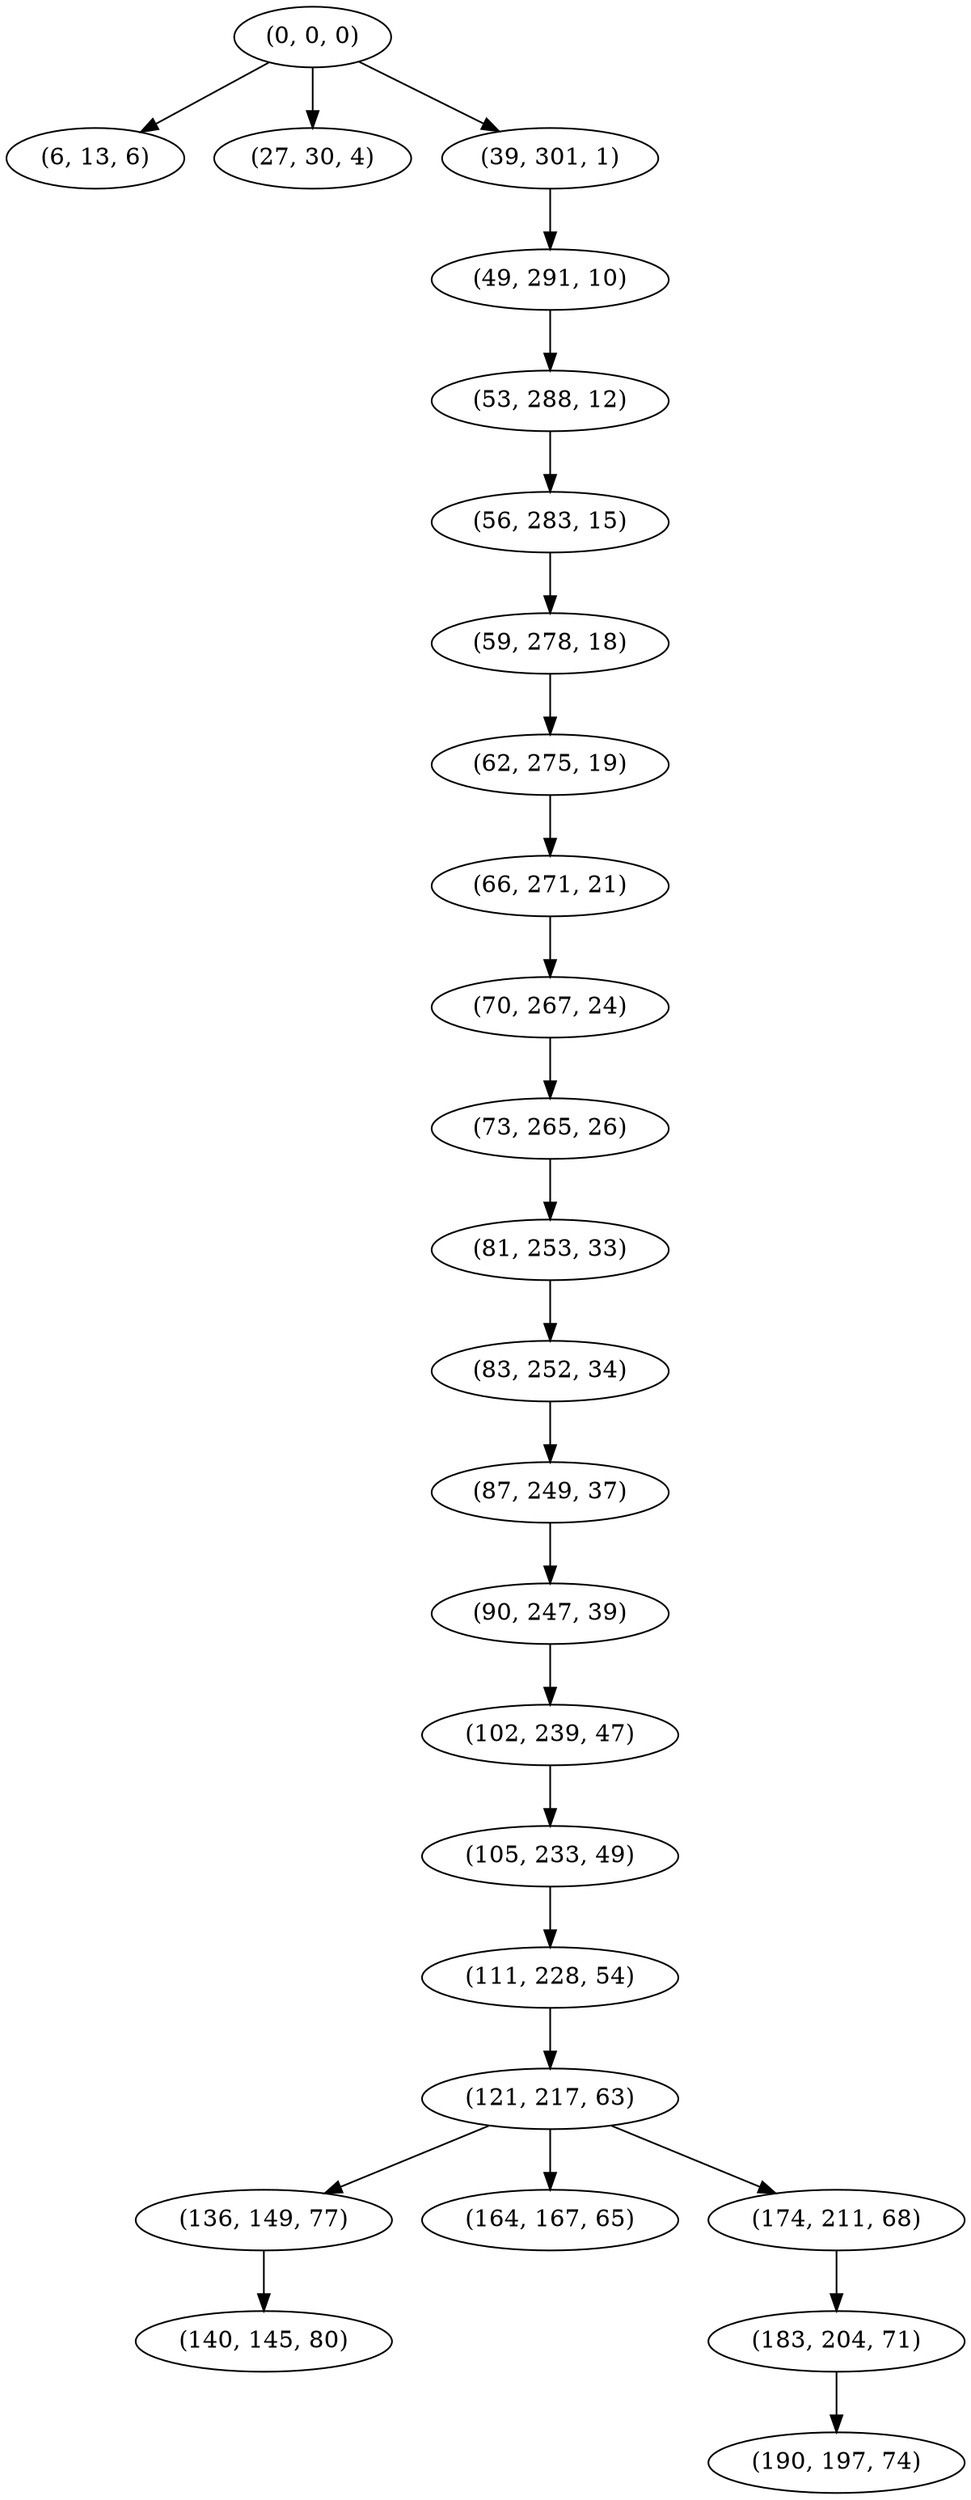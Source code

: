 digraph tree {
    "(0, 0, 0)";
    "(6, 13, 6)";
    "(27, 30, 4)";
    "(39, 301, 1)";
    "(49, 291, 10)";
    "(53, 288, 12)";
    "(56, 283, 15)";
    "(59, 278, 18)";
    "(62, 275, 19)";
    "(66, 271, 21)";
    "(70, 267, 24)";
    "(73, 265, 26)";
    "(81, 253, 33)";
    "(83, 252, 34)";
    "(87, 249, 37)";
    "(90, 247, 39)";
    "(102, 239, 47)";
    "(105, 233, 49)";
    "(111, 228, 54)";
    "(121, 217, 63)";
    "(136, 149, 77)";
    "(140, 145, 80)";
    "(164, 167, 65)";
    "(174, 211, 68)";
    "(183, 204, 71)";
    "(190, 197, 74)";
    "(0, 0, 0)" -> "(6, 13, 6)";
    "(0, 0, 0)" -> "(27, 30, 4)";
    "(0, 0, 0)" -> "(39, 301, 1)";
    "(39, 301, 1)" -> "(49, 291, 10)";
    "(49, 291, 10)" -> "(53, 288, 12)";
    "(53, 288, 12)" -> "(56, 283, 15)";
    "(56, 283, 15)" -> "(59, 278, 18)";
    "(59, 278, 18)" -> "(62, 275, 19)";
    "(62, 275, 19)" -> "(66, 271, 21)";
    "(66, 271, 21)" -> "(70, 267, 24)";
    "(70, 267, 24)" -> "(73, 265, 26)";
    "(73, 265, 26)" -> "(81, 253, 33)";
    "(81, 253, 33)" -> "(83, 252, 34)";
    "(83, 252, 34)" -> "(87, 249, 37)";
    "(87, 249, 37)" -> "(90, 247, 39)";
    "(90, 247, 39)" -> "(102, 239, 47)";
    "(102, 239, 47)" -> "(105, 233, 49)";
    "(105, 233, 49)" -> "(111, 228, 54)";
    "(111, 228, 54)" -> "(121, 217, 63)";
    "(121, 217, 63)" -> "(136, 149, 77)";
    "(121, 217, 63)" -> "(164, 167, 65)";
    "(121, 217, 63)" -> "(174, 211, 68)";
    "(136, 149, 77)" -> "(140, 145, 80)";
    "(174, 211, 68)" -> "(183, 204, 71)";
    "(183, 204, 71)" -> "(190, 197, 74)";
}
